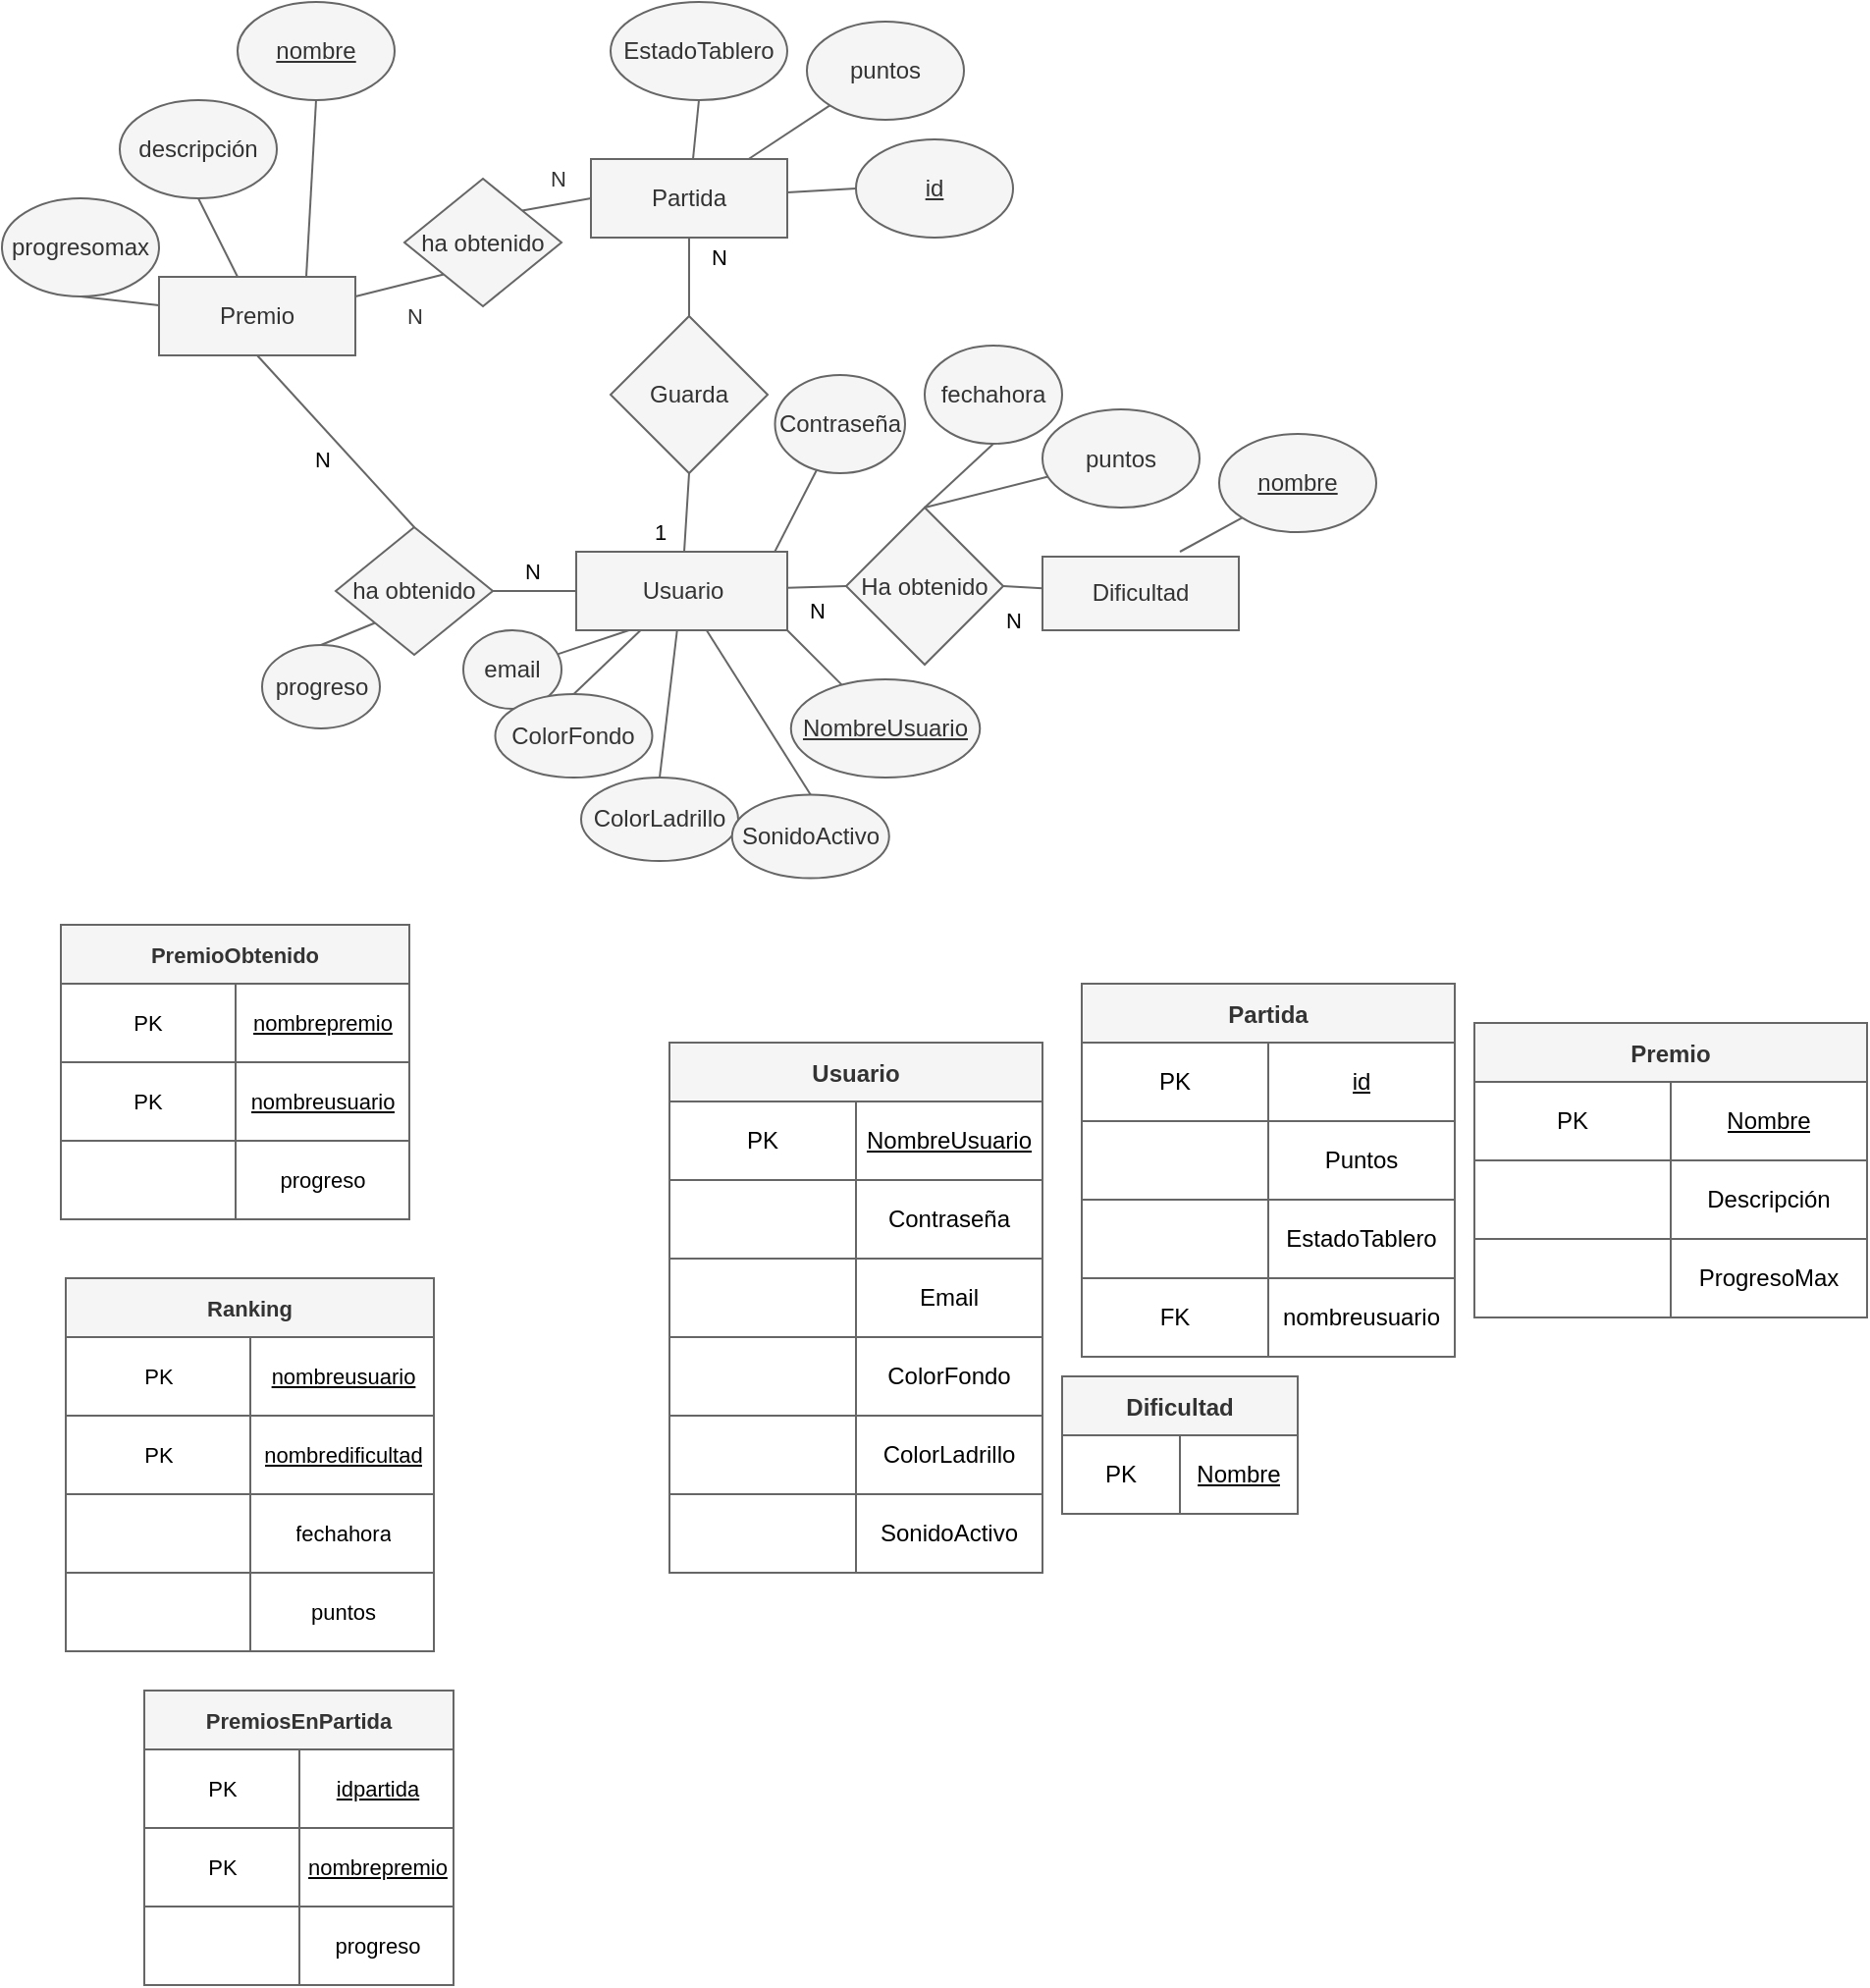 <mxfile>
    <diagram id="bFzp-eAQCTpGJ4jY2QD3" name="Page-1">
        <mxGraphModel dx="1294" dy="1924" grid="1" gridSize="10" guides="1" tooltips="1" connect="1" arrows="1" fold="1" page="1" pageScale="1" pageWidth="850" pageHeight="1100" background="#FFFFFF" math="0" shadow="0">
            <root>
                <mxCell id="0"/>
                <mxCell id="1" parent="0"/>
                <mxCell id="36" value="Premio" style="shape=table;startSize=30;container=1;collapsible=0;childLayout=tableLayout;fontStyle=1;align=center;pointerEvents=1;fontColor=#333333;strokeColor=#666666;fillColor=#f5f5f5;" parent="1" vertex="1">
                    <mxGeometry x="590" y="510" width="200" height="150" as="geometry"/>
                </mxCell>
                <mxCell id="62" style="shape=partialRectangle;html=1;whiteSpace=wrap;collapsible=0;dropTarget=0;pointerEvents=0;fillColor=none;top=0;left=0;bottom=0;right=0;points=[[0,0.5],[1,0.5]];portConstraint=eastwest;fontColor=#000000;strokeColor=#000000;" parent="36" vertex="1">
                    <mxGeometry y="30" width="200" height="40" as="geometry"/>
                </mxCell>
                <mxCell id="63" value="PK" style="shape=partialRectangle;html=1;whiteSpace=wrap;connectable=0;fillColor=none;top=0;left=0;bottom=0;right=0;overflow=hidden;pointerEvents=1;fontColor=#000000;strokeColor=#000000;" parent="62" vertex="1">
                    <mxGeometry width="100" height="40" as="geometry">
                        <mxRectangle width="100" height="40" as="alternateBounds"/>
                    </mxGeometry>
                </mxCell>
                <mxCell id="64" value="&lt;u&gt;Nombre&lt;/u&gt;" style="shape=partialRectangle;html=1;whiteSpace=wrap;connectable=0;fillColor=none;top=0;left=0;bottom=0;right=0;overflow=hidden;pointerEvents=1;fontColor=#000000;strokeColor=#000000;" parent="62" vertex="1">
                    <mxGeometry x="100" width="100" height="40" as="geometry">
                        <mxRectangle width="100" height="40" as="alternateBounds"/>
                    </mxGeometry>
                </mxCell>
                <mxCell id="37" value="" style="shape=partialRectangle;html=1;whiteSpace=wrap;collapsible=0;dropTarget=0;pointerEvents=0;fillColor=none;top=0;left=0;bottom=0;right=0;points=[[0,0.5],[1,0.5]];portConstraint=eastwest;fontColor=#000000;strokeColor=#000000;" parent="36" vertex="1">
                    <mxGeometry y="70" width="200" height="40" as="geometry"/>
                </mxCell>
                <mxCell id="38" value="" style="shape=partialRectangle;html=1;whiteSpace=wrap;connectable=0;fillColor=none;top=0;left=0;bottom=0;right=0;overflow=hidden;pointerEvents=1;fontColor=#000000;strokeColor=#000000;" parent="37" vertex="1">
                    <mxGeometry width="100" height="40" as="geometry">
                        <mxRectangle width="100" height="40" as="alternateBounds"/>
                    </mxGeometry>
                </mxCell>
                <mxCell id="39" value="Descripción" style="shape=partialRectangle;html=1;whiteSpace=wrap;connectable=0;fillColor=none;top=0;left=0;bottom=0;right=0;overflow=hidden;pointerEvents=1;fontColor=#000000;strokeColor=#000000;" parent="37" vertex="1">
                    <mxGeometry x="100" width="100" height="40" as="geometry">
                        <mxRectangle width="100" height="40" as="alternateBounds"/>
                    </mxGeometry>
                </mxCell>
                <mxCell id="41" value="" style="shape=partialRectangle;html=1;whiteSpace=wrap;collapsible=0;dropTarget=0;pointerEvents=0;fillColor=none;top=0;left=0;bottom=0;right=0;points=[[0,0.5],[1,0.5]];portConstraint=eastwest;fontColor=#000000;strokeColor=#000000;" parent="36" vertex="1">
                    <mxGeometry y="110" width="200" height="40" as="geometry"/>
                </mxCell>
                <mxCell id="42" value="" style="shape=partialRectangle;html=1;whiteSpace=wrap;connectable=0;fillColor=none;top=0;left=0;bottom=0;right=0;overflow=hidden;pointerEvents=1;fontColor=#000000;strokeColor=#000000;" parent="41" vertex="1">
                    <mxGeometry width="100" height="40" as="geometry">
                        <mxRectangle width="100" height="40" as="alternateBounds"/>
                    </mxGeometry>
                </mxCell>
                <mxCell id="43" value="ProgresoMax" style="shape=partialRectangle;html=1;whiteSpace=wrap;connectable=0;fillColor=none;top=0;left=0;bottom=0;right=0;overflow=hidden;pointerEvents=1;fontColor=#000000;strokeColor=#000000;" parent="41" vertex="1">
                    <mxGeometry x="100" width="100" height="40" as="geometry">
                        <mxRectangle width="100" height="40" as="alternateBounds"/>
                    </mxGeometry>
                </mxCell>
                <mxCell id="49" value="Dificultad" style="shape=table;startSize=30;container=1;collapsible=0;childLayout=tableLayout;fontStyle=1;align=center;pointerEvents=1;fontColor=#333333;strokeColor=#666666;fillColor=#f5f5f5;" parent="1" vertex="1">
                    <mxGeometry x="380" y="690" width="120" height="70" as="geometry"/>
                </mxCell>
                <mxCell id="50" value="" style="shape=partialRectangle;html=1;whiteSpace=wrap;collapsible=0;dropTarget=0;pointerEvents=0;fillColor=none;top=0;left=0;bottom=0;right=0;points=[[0,0.5],[1,0.5]];portConstraint=eastwest;fontColor=#000000;strokeColor=#000000;" parent="49" vertex="1">
                    <mxGeometry y="30" width="120" height="40" as="geometry"/>
                </mxCell>
                <mxCell id="51" value="PK" style="shape=partialRectangle;html=1;whiteSpace=wrap;connectable=0;fillColor=none;top=0;left=0;bottom=0;right=0;overflow=hidden;pointerEvents=1;fontColor=#000000;strokeColor=#000000;" parent="50" vertex="1">
                    <mxGeometry width="60" height="40" as="geometry">
                        <mxRectangle width="60" height="40" as="alternateBounds"/>
                    </mxGeometry>
                </mxCell>
                <mxCell id="52" value="&lt;u&gt;Nombre&lt;/u&gt;" style="shape=partialRectangle;html=1;whiteSpace=wrap;connectable=0;fillColor=none;top=0;left=0;bottom=0;right=0;overflow=hidden;pointerEvents=1;fontColor=#000000;strokeColor=#000000;" parent="50" vertex="1">
                    <mxGeometry x="60" width="60" height="40" as="geometry">
                        <mxRectangle width="60" height="40" as="alternateBounds"/>
                    </mxGeometry>
                </mxCell>
                <mxCell id="65" value="Partida" style="shape=table;startSize=30;container=1;collapsible=0;childLayout=tableLayout;fontStyle=1;align=center;pointerEvents=1;fontColor=#333333;strokeColor=#666666;fillColor=#f5f5f5;" parent="1" vertex="1">
                    <mxGeometry x="390" y="490" width="190" height="190" as="geometry"/>
                </mxCell>
                <mxCell id="66" value="" style="shape=partialRectangle;html=1;whiteSpace=wrap;collapsible=0;dropTarget=0;pointerEvents=0;fillColor=none;top=0;left=0;bottom=0;right=0;points=[[0,0.5],[1,0.5]];portConstraint=eastwest;fontColor=#000000;strokeColor=#000000;" parent="65" vertex="1">
                    <mxGeometry y="30" width="190" height="40" as="geometry"/>
                </mxCell>
                <mxCell id="67" value="PK" style="shape=partialRectangle;html=1;whiteSpace=wrap;connectable=0;fillColor=none;top=0;left=0;bottom=0;right=0;overflow=hidden;pointerEvents=1;fontColor=#000000;strokeColor=#000000;" parent="66" vertex="1">
                    <mxGeometry width="95" height="40" as="geometry">
                        <mxRectangle width="95" height="40" as="alternateBounds"/>
                    </mxGeometry>
                </mxCell>
                <mxCell id="68" value="&lt;u&gt;id&lt;/u&gt;" style="shape=partialRectangle;html=1;whiteSpace=wrap;connectable=0;fillColor=none;top=0;left=0;bottom=0;right=0;overflow=hidden;pointerEvents=1;fontColor=#000000;strokeColor=#000000;" parent="66" vertex="1">
                    <mxGeometry x="95" width="95" height="40" as="geometry">
                        <mxRectangle width="95" height="40" as="alternateBounds"/>
                    </mxGeometry>
                </mxCell>
                <mxCell id="70" value="" style="shape=partialRectangle;html=1;whiteSpace=wrap;collapsible=0;dropTarget=0;pointerEvents=0;fillColor=none;top=0;left=0;bottom=0;right=0;points=[[0,0.5],[1,0.5]];portConstraint=eastwest;fontColor=#000000;strokeColor=#000000;" parent="65" vertex="1">
                    <mxGeometry y="70" width="190" height="40" as="geometry"/>
                </mxCell>
                <mxCell id="71" value="" style="shape=partialRectangle;html=1;whiteSpace=wrap;connectable=0;fillColor=none;top=0;left=0;bottom=0;right=0;overflow=hidden;pointerEvents=1;fontColor=#000000;strokeColor=#000000;" parent="70" vertex="1">
                    <mxGeometry width="95" height="40" as="geometry">
                        <mxRectangle width="95" height="40" as="alternateBounds"/>
                    </mxGeometry>
                </mxCell>
                <mxCell id="72" value="Puntos" style="shape=partialRectangle;html=1;whiteSpace=wrap;connectable=0;fillColor=none;top=0;left=0;bottom=0;right=0;overflow=hidden;pointerEvents=1;fontColor=#000000;strokeColor=#000000;" parent="70" vertex="1">
                    <mxGeometry x="95" width="95" height="40" as="geometry">
                        <mxRectangle width="95" height="40" as="alternateBounds"/>
                    </mxGeometry>
                </mxCell>
                <mxCell id="74" value="" style="shape=partialRectangle;html=1;whiteSpace=wrap;collapsible=0;dropTarget=0;pointerEvents=0;fillColor=none;top=0;left=0;bottom=0;right=0;points=[[0,0.5],[1,0.5]];portConstraint=eastwest;fontColor=#000000;strokeColor=#000000;" parent="65" vertex="1">
                    <mxGeometry y="110" width="190" height="40" as="geometry"/>
                </mxCell>
                <mxCell id="75" value="" style="shape=partialRectangle;html=1;whiteSpace=wrap;connectable=0;fillColor=none;top=0;left=0;bottom=0;right=0;overflow=hidden;pointerEvents=1;fontColor=#000000;strokeColor=#000000;" parent="74" vertex="1">
                    <mxGeometry width="95" height="40" as="geometry">
                        <mxRectangle width="95" height="40" as="alternateBounds"/>
                    </mxGeometry>
                </mxCell>
                <mxCell id="76" value="EstadoTablero" style="shape=partialRectangle;html=1;whiteSpace=wrap;connectable=0;fillColor=none;top=0;left=0;bottom=0;right=0;overflow=hidden;pointerEvents=1;fontColor=#000000;strokeColor=#000000;" parent="74" vertex="1">
                    <mxGeometry x="95" width="95" height="40" as="geometry">
                        <mxRectangle width="95" height="40" as="alternateBounds"/>
                    </mxGeometry>
                </mxCell>
                <mxCell id="231" style="shape=partialRectangle;html=1;whiteSpace=wrap;collapsible=0;dropTarget=0;pointerEvents=0;fillColor=none;top=0;left=0;bottom=0;right=0;points=[[0,0.5],[1,0.5]];portConstraint=eastwest;fontColor=#000000;strokeColor=#000000;" vertex="1" parent="65">
                    <mxGeometry y="150" width="190" height="40" as="geometry"/>
                </mxCell>
                <mxCell id="232" value="FK" style="shape=partialRectangle;html=1;whiteSpace=wrap;connectable=0;fillColor=none;top=0;left=0;bottom=0;right=0;overflow=hidden;pointerEvents=1;fontColor=#000000;strokeColor=#000000;" vertex="1" parent="231">
                    <mxGeometry width="95" height="40" as="geometry">
                        <mxRectangle width="95" height="40" as="alternateBounds"/>
                    </mxGeometry>
                </mxCell>
                <mxCell id="233" value="nombreusuario" style="shape=partialRectangle;html=1;whiteSpace=wrap;connectable=0;fillColor=none;top=0;left=0;bottom=0;right=0;overflow=hidden;pointerEvents=1;fontColor=#000000;strokeColor=#000000;" vertex="1" parent="231">
                    <mxGeometry x="95" width="95" height="40" as="geometry">
                        <mxRectangle width="95" height="40" as="alternateBounds"/>
                    </mxGeometry>
                </mxCell>
                <mxCell id="77" value="Partida" style="rounded=0;whiteSpace=wrap;html=1;fillColor=#f5f5f5;fontColor=#333333;strokeColor=#666666;" parent="1" vertex="1">
                    <mxGeometry x="140" y="70" width="100" height="40" as="geometry"/>
                </mxCell>
                <mxCell id="110" style="edgeStyle=none;shape=connector;rounded=1;html=1;exitX=1;exitY=1;exitDx=0;exitDy=0;labelBackgroundColor=default;fontFamily=Helvetica;fontSize=12;fontColor=#333333;endArrow=none;endFill=0;strokeColor=#666666;fillColor=#f5f5f5;" parent="1" source="80" target="107" edge="1">
                    <mxGeometry relative="1" as="geometry"/>
                </mxCell>
                <mxCell id="111" style="edgeStyle=none;shape=connector;rounded=1;html=1;exitX=0.75;exitY=1;exitDx=0;exitDy=0;labelBackgroundColor=default;fontFamily=Helvetica;fontSize=12;fontColor=#333333;endArrow=none;endFill=0;strokeColor=#666666;fillColor=#f5f5f5;" parent="1" source="80" target="108" edge="1">
                    <mxGeometry relative="1" as="geometry"/>
                </mxCell>
                <mxCell id="112" style="edgeStyle=none;shape=connector;rounded=1;html=1;exitX=0.25;exitY=1;exitDx=0;exitDy=0;labelBackgroundColor=default;fontFamily=Helvetica;fontSize=12;fontColor=#333333;endArrow=none;endFill=0;strokeColor=#666666;fillColor=#f5f5f5;" parent="1" source="80" target="109" edge="1">
                    <mxGeometry relative="1" as="geometry"/>
                </mxCell>
                <mxCell id="80" value="Usuario" style="rounded=0;whiteSpace=wrap;html=1;fillColor=#f5f5f5;fontColor=#333333;strokeColor=#666666;" parent="1" vertex="1">
                    <mxGeometry x="132.5" y="270" width="107.5" height="40" as="geometry"/>
                </mxCell>
                <mxCell id="86" style="edgeStyle=none;shape=connector;rounded=1;html=1;exitX=0.5;exitY=1;exitDx=0;exitDy=0;labelBackgroundColor=default;fontFamily=Helvetica;fontSize=12;fontColor=#333333;endArrow=none;strokeColor=#666666;fillColor=#f5f5f5;endFill=0;" parent="1" source="81" target="80" edge="1">
                    <mxGeometry relative="1" as="geometry"/>
                </mxCell>
                <mxCell id="87" style="edgeStyle=none;shape=connector;rounded=1;html=1;exitX=0.5;exitY=0;exitDx=0;exitDy=0;labelBackgroundColor=default;fontFamily=Helvetica;fontSize=12;fontColor=#333333;endArrow=none;endFill=0;strokeColor=#666666;fillColor=#f5f5f5;" parent="1" source="81" target="77" edge="1">
                    <mxGeometry relative="1" as="geometry"/>
                </mxCell>
                <mxCell id="81" value="Guarda" style="rhombus;whiteSpace=wrap;html=1;rounded=0;fontFamily=Helvetica;fontSize=12;fontColor=#333333;strokeColor=#666666;fillColor=#f5f5f5;" parent="1" vertex="1">
                    <mxGeometry x="150" y="150" width="80" height="80" as="geometry"/>
                </mxCell>
                <mxCell id="84" value="Premio" style="rounded=0;whiteSpace=wrap;html=1;fontFamily=Helvetica;fontSize=12;fontColor=#333333;strokeColor=#666666;fillColor=#f5f5f5;" parent="1" vertex="1">
                    <mxGeometry x="-80" y="130" width="100" height="40" as="geometry"/>
                </mxCell>
                <mxCell id="92" style="edgeStyle=none;shape=connector;rounded=1;html=1;exitX=1;exitY=0.5;exitDx=0;exitDy=0;labelBackgroundColor=default;fontFamily=Helvetica;fontSize=12;fontColor=#333333;endArrow=none;endFill=0;strokeColor=#666666;fillColor=#f5f5f5;" parent="1" source="91" target="80" edge="1">
                    <mxGeometry relative="1" as="geometry"/>
                </mxCell>
                <mxCell id="93" style="edgeStyle=none;shape=connector;rounded=1;html=1;exitX=0.5;exitY=0;exitDx=0;exitDy=0;entryX=0.5;entryY=1;entryDx=0;entryDy=0;labelBackgroundColor=default;fontFamily=Helvetica;fontSize=12;fontColor=#333333;endArrow=none;endFill=0;strokeColor=#666666;fillColor=#f5f5f5;" parent="1" source="91" target="84" edge="1">
                    <mxGeometry relative="1" as="geometry"/>
                </mxCell>
                <mxCell id="118" style="edgeStyle=none;html=1;exitX=0;exitY=1;exitDx=0;exitDy=0;entryX=0.5;entryY=0;entryDx=0;entryDy=0;fillColor=#f5f5f5;strokeColor=#666666;endArrow=none;endFill=0;" edge="1" parent="1" source="91" target="117">
                    <mxGeometry relative="1" as="geometry"/>
                </mxCell>
                <mxCell id="91" value="ha obtenido" style="rhombus;whiteSpace=wrap;html=1;rounded=0;fontFamily=Helvetica;fontSize=12;fontColor=#333333;strokeColor=#666666;fillColor=#f5f5f5;" parent="1" vertex="1">
                    <mxGeometry x="10" y="257.5" width="80" height="65" as="geometry"/>
                </mxCell>
                <mxCell id="103" value="Dificultad" style="rounded=0;whiteSpace=wrap;html=1;fontFamily=Helvetica;fontSize=12;fontColor=#333333;strokeColor=#666666;fillColor=#f5f5f5;" parent="1" vertex="1">
                    <mxGeometry x="370" y="272.5" width="100" height="37.5" as="geometry"/>
                </mxCell>
                <mxCell id="105" style="edgeStyle=none;shape=connector;rounded=1;html=1;exitX=1;exitY=0.5;exitDx=0;exitDy=0;labelBackgroundColor=default;fontFamily=Helvetica;fontSize=12;fontColor=#333333;endArrow=none;endFill=0;strokeColor=#666666;fillColor=#f5f5f5;" parent="1" source="104" target="103" edge="1">
                    <mxGeometry relative="1" as="geometry"/>
                </mxCell>
                <mxCell id="106" style="edgeStyle=none;shape=connector;rounded=1;html=1;exitX=0;exitY=0.5;exitDx=0;exitDy=0;labelBackgroundColor=default;fontFamily=Helvetica;fontSize=12;fontColor=#333333;endArrow=none;endFill=0;strokeColor=#666666;fillColor=#f5f5f5;" parent="1" source="104" target="80" edge="1">
                    <mxGeometry relative="1" as="geometry"/>
                </mxCell>
                <mxCell id="104" value="Ha obtenido" style="rhombus;whiteSpace=wrap;html=1;rounded=0;fontFamily=Helvetica;fontSize=12;fontColor=#333333;strokeColor=#666666;fillColor=#f5f5f5;" parent="1" vertex="1">
                    <mxGeometry x="270" y="247.5" width="80" height="80" as="geometry"/>
                </mxCell>
                <mxCell id="107" value="&lt;u&gt;NombreUsuario&lt;/u&gt;" style="ellipse;whiteSpace=wrap;html=1;rounded=0;fontFamily=Helvetica;fontSize=12;fontColor=#333333;strokeColor=#666666;fillColor=#f5f5f5;" parent="1" vertex="1">
                    <mxGeometry x="241.88" y="335" width="96.25" height="50" as="geometry"/>
                </mxCell>
                <mxCell id="108" value="Contraseña" style="ellipse;whiteSpace=wrap;html=1;rounded=0;fontFamily=Helvetica;fontSize=12;fontColor=#333333;strokeColor=#666666;fillColor=#f5f5f5;" parent="1" vertex="1">
                    <mxGeometry x="233.75" y="180" width="66.25" height="50" as="geometry"/>
                </mxCell>
                <mxCell id="109" value="email" style="ellipse;whiteSpace=wrap;html=1;rounded=0;fontFamily=Helvetica;fontSize=12;fontColor=#333333;strokeColor=#666666;fillColor=#f5f5f5;" parent="1" vertex="1">
                    <mxGeometry x="75" y="310" width="50" height="40" as="geometry"/>
                </mxCell>
                <mxCell id="114" style="edgeStyle=none;shape=connector;rounded=1;html=1;labelBackgroundColor=default;fontFamily=Helvetica;fontSize=12;fontColor=#333333;endArrow=none;endFill=0;strokeColor=#666666;fillColor=#f5f5f5;entryX=0.5;entryY=0;entryDx=0;entryDy=0;" parent="1" source="113" target="104" edge="1">
                    <mxGeometry relative="1" as="geometry"/>
                </mxCell>
                <mxCell id="113" value="puntos" style="ellipse;whiteSpace=wrap;html=1;rounded=0;fontFamily=Helvetica;fontSize=12;fontColor=#333333;strokeColor=#666666;fillColor=#f5f5f5;" parent="1" vertex="1">
                    <mxGeometry x="370" y="197.5" width="80" height="50" as="geometry"/>
                </mxCell>
                <mxCell id="116" style="edgeStyle=none;shape=connector;rounded=1;html=1;exitX=0.5;exitY=1;exitDx=0;exitDy=0;labelBackgroundColor=default;fontFamily=Helvetica;fontSize=12;fontColor=#333333;endArrow=none;endFill=0;strokeColor=#666666;fillColor=#f5f5f5;entryX=0.5;entryY=0;entryDx=0;entryDy=0;" parent="1" source="115" target="104" edge="1">
                    <mxGeometry relative="1" as="geometry"/>
                </mxCell>
                <mxCell id="115" value="fechahora" style="ellipse;whiteSpace=wrap;html=1;rounded=0;fontFamily=Helvetica;fontSize=12;fontColor=#333333;strokeColor=#666666;fillColor=#f5f5f5;" parent="1" vertex="1">
                    <mxGeometry x="310" y="165" width="70" height="50" as="geometry"/>
                </mxCell>
                <mxCell id="117" value="progreso" style="ellipse;whiteSpace=wrap;html=1;rounded=0;fontFamily=Helvetica;fontSize=12;fontColor=#333333;strokeColor=#666666;fillColor=#f5f5f5;" vertex="1" parent="1">
                    <mxGeometry x="-27.5" y="317.5" width="60" height="42.5" as="geometry"/>
                </mxCell>
                <mxCell id="119" value="N" style="text;html=1;align=center;verticalAlign=middle;resizable=0;points=[];autosize=1;strokeColor=none;fillColor=none;fontSize=11;fontFamily=Helvetica;fontColor=#000000;" vertex="1" parent="1">
                    <mxGeometry x="100" y="270" width="20" height="20" as="geometry"/>
                </mxCell>
                <mxCell id="120" value="N" style="text;html=1;align=center;verticalAlign=middle;resizable=0;points=[];autosize=1;strokeColor=none;fillColor=none;fontSize=11;fontFamily=Helvetica;fontColor=#000000;" vertex="1" parent="1">
                    <mxGeometry x="-7.5" y="212.5" width="20" height="20" as="geometry"/>
                </mxCell>
                <mxCell id="121" value="1" style="text;html=1;align=center;verticalAlign=middle;resizable=0;points=[];autosize=1;strokeColor=none;fillColor=none;fontSize=11;fontFamily=Helvetica;fontColor=#000000;" vertex="1" parent="1">
                    <mxGeometry x="165" y="250" width="20" height="20" as="geometry"/>
                </mxCell>
                <mxCell id="123" value="N" style="text;html=1;align=center;verticalAlign=middle;resizable=0;points=[];autosize=1;strokeColor=none;fillColor=none;fontSize=11;fontFamily=Helvetica;fontColor=#000000;" vertex="1" parent="1">
                    <mxGeometry x="195" y="110" width="20" height="20" as="geometry"/>
                </mxCell>
                <mxCell id="124" value="N" style="text;html=1;align=center;verticalAlign=middle;resizable=0;points=[];autosize=1;strokeColor=none;fillColor=none;fontSize=11;fontFamily=Helvetica;fontColor=#000000;" vertex="1" parent="1">
                    <mxGeometry x="245" y="290" width="20" height="20" as="geometry"/>
                </mxCell>
                <mxCell id="125" value="N" style="text;html=1;align=center;verticalAlign=middle;resizable=0;points=[];autosize=1;strokeColor=none;fillColor=none;fontSize=11;fontFamily=Helvetica;fontColor=#000000;" vertex="1" parent="1">
                    <mxGeometry x="345" y="295" width="20" height="20" as="geometry"/>
                </mxCell>
                <mxCell id="131" style="edgeStyle=none;shape=connector;rounded=1;html=1;exitX=0;exitY=1;exitDx=0;exitDy=0;labelBackgroundColor=default;fontFamily=Helvetica;fontSize=11;fontColor=#000000;endArrow=none;endFill=0;strokeColor=#666666;fillColor=#f5f5f5;" edge="1" parent="1" source="130">
                    <mxGeometry relative="1" as="geometry">
                        <mxPoint x="440" y="270" as="targetPoint"/>
                    </mxGeometry>
                </mxCell>
                <mxCell id="130" value="&lt;u&gt;nombre&lt;/u&gt;" style="ellipse;whiteSpace=wrap;html=1;rounded=0;fontFamily=Helvetica;fontSize=12;fontColor=#333333;strokeColor=#666666;fillColor=#f5f5f5;" vertex="1" parent="1">
                    <mxGeometry x="460" y="210" width="80" height="50" as="geometry"/>
                </mxCell>
                <mxCell id="133" style="edgeStyle=none;shape=connector;rounded=1;html=1;exitX=0;exitY=0.5;exitDx=0;exitDy=0;labelBackgroundColor=default;fontFamily=Helvetica;fontSize=11;fontColor=#000000;endArrow=none;endFill=0;strokeColor=#666666;fillColor=#f5f5f5;" edge="1" parent="1" source="132" target="77">
                    <mxGeometry relative="1" as="geometry"/>
                </mxCell>
                <mxCell id="132" value="&lt;u&gt;id&lt;/u&gt;" style="ellipse;whiteSpace=wrap;html=1;rounded=0;fontFamily=Helvetica;fontSize=12;fontColor=#333333;strokeColor=#666666;fillColor=#f5f5f5;" vertex="1" parent="1">
                    <mxGeometry x="275" y="60" width="80" height="50" as="geometry"/>
                </mxCell>
                <mxCell id="135" style="edgeStyle=none;shape=connector;rounded=1;html=1;exitX=0.5;exitY=1;exitDx=0;exitDy=0;entryX=0.75;entryY=0;entryDx=0;entryDy=0;labelBackgroundColor=default;fontFamily=Helvetica;fontSize=11;fontColor=#000000;endArrow=none;endFill=0;strokeColor=#666666;fillColor=#f5f5f5;" edge="1" parent="1" source="134" target="84">
                    <mxGeometry relative="1" as="geometry"/>
                </mxCell>
                <mxCell id="134" value="&lt;u&gt;nombre&lt;/u&gt;" style="ellipse;whiteSpace=wrap;html=1;rounded=0;fontFamily=Helvetica;fontSize=12;fontColor=#333333;strokeColor=#666666;fillColor=#f5f5f5;" vertex="1" parent="1">
                    <mxGeometry x="-40" y="-10" width="80" height="50" as="geometry"/>
                </mxCell>
                <mxCell id="139" style="edgeStyle=none;shape=connector;rounded=1;html=1;exitX=0.5;exitY=1;exitDx=0;exitDy=0;labelBackgroundColor=default;fontFamily=Helvetica;fontSize=11;fontColor=#000000;endArrow=none;endFill=0;strokeColor=#666666;fillColor=#f5f5f5;" edge="1" parent="1" source="136" target="84">
                    <mxGeometry relative="1" as="geometry"/>
                </mxCell>
                <mxCell id="136" value="descripción" style="ellipse;whiteSpace=wrap;html=1;rounded=0;fontFamily=Helvetica;fontSize=12;fontColor=#333333;strokeColor=#666666;fillColor=#f5f5f5;" vertex="1" parent="1">
                    <mxGeometry x="-100" y="40" width="80" height="50" as="geometry"/>
                </mxCell>
                <mxCell id="138" style="edgeStyle=none;shape=connector;rounded=1;html=1;exitX=0.5;exitY=1;exitDx=0;exitDy=0;labelBackgroundColor=default;fontFamily=Helvetica;fontSize=11;fontColor=#000000;endArrow=none;endFill=0;strokeColor=#666666;fillColor=#f5f5f5;" edge="1" parent="1" source="137" target="84">
                    <mxGeometry relative="1" as="geometry"/>
                </mxCell>
                <mxCell id="137" value="progresomax" style="ellipse;whiteSpace=wrap;html=1;rounded=0;fontFamily=Helvetica;fontSize=12;fontColor=#333333;strokeColor=#666666;fillColor=#f5f5f5;" vertex="1" parent="1">
                    <mxGeometry x="-160" y="90" width="80" height="50" as="geometry"/>
                </mxCell>
                <mxCell id="141" style="edgeStyle=none;shape=connector;rounded=1;html=1;exitX=0;exitY=1;exitDx=0;exitDy=0;labelBackgroundColor=default;fontFamily=Helvetica;fontSize=11;fontColor=#000000;endArrow=none;endFill=0;strokeColor=#666666;fillColor=#f5f5f5;" edge="1" parent="1" source="140" target="77">
                    <mxGeometry relative="1" as="geometry"/>
                </mxCell>
                <mxCell id="140" value="puntos" style="ellipse;whiteSpace=wrap;html=1;rounded=0;fontFamily=Helvetica;fontSize=12;fontColor=#333333;strokeColor=#666666;fillColor=#f5f5f5;" vertex="1" parent="1">
                    <mxGeometry x="250" width="80" height="50" as="geometry"/>
                </mxCell>
                <mxCell id="143" style="edgeStyle=none;shape=connector;rounded=1;html=1;exitX=0.5;exitY=1;exitDx=0;exitDy=0;labelBackgroundColor=default;fontFamily=Helvetica;fontSize=11;fontColor=#000000;endArrow=none;endFill=0;strokeColor=#666666;fillColor=#f5f5f5;" edge="1" parent="1" source="142" target="77">
                    <mxGeometry relative="1" as="geometry"/>
                </mxCell>
                <mxCell id="142" value="EstadoTablero" style="ellipse;whiteSpace=wrap;html=1;rounded=0;fontFamily=Helvetica;fontSize=12;fontColor=#333333;strokeColor=#666666;fillColor=#f5f5f5;" vertex="1" parent="1">
                    <mxGeometry x="150" y="-10" width="90" height="50" as="geometry"/>
                </mxCell>
                <mxCell id="150" style="edgeStyle=none;shape=connector;rounded=1;html=1;exitX=0.5;exitY=0;exitDx=0;exitDy=0;labelBackgroundColor=default;fontFamily=Helvetica;fontSize=11;fontColor=#000000;endArrow=none;endFill=0;strokeColor=#666666;fillColor=#f5f5f5;" edge="1" parent="1" source="144" target="80">
                    <mxGeometry relative="1" as="geometry">
                        <mxPoint x="71.25" y="510" as="targetPoint"/>
                    </mxGeometry>
                </mxCell>
                <mxCell id="144" value="ColorFondo" style="ellipse;whiteSpace=wrap;html=1;rounded=0;fontFamily=Helvetica;fontSize=12;fontColor=#333333;strokeColor=#666666;fillColor=#f5f5f5;" vertex="1" parent="1">
                    <mxGeometry x="91.25" y="342.5" width="80" height="42.5" as="geometry"/>
                </mxCell>
                <mxCell id="149" style="edgeStyle=none;shape=connector;rounded=1;html=1;exitX=0.5;exitY=0;exitDx=0;exitDy=0;labelBackgroundColor=default;fontFamily=Helvetica;fontSize=11;fontColor=#000000;endArrow=none;endFill=0;strokeColor=#666666;fillColor=#f5f5f5;" edge="1" parent="1" source="146" target="80">
                    <mxGeometry relative="1" as="geometry">
                        <mxPoint x="185.625" y="530" as="targetPoint"/>
                    </mxGeometry>
                </mxCell>
                <mxCell id="146" value="ColorLadrillo" style="ellipse;whiteSpace=wrap;html=1;rounded=0;fontFamily=Helvetica;fontSize=12;fontColor=#333333;strokeColor=#666666;fillColor=#f5f5f5;" vertex="1" parent="1">
                    <mxGeometry x="135" y="385" width="80" height="42.5" as="geometry"/>
                </mxCell>
                <mxCell id="148" style="edgeStyle=none;shape=connector;rounded=1;html=1;exitX=0.5;exitY=0;exitDx=0;exitDy=0;labelBackgroundColor=default;fontFamily=Helvetica;fontSize=11;fontColor=#000000;endArrow=none;endFill=0;strokeColor=#666666;fillColor=#f5f5f5;" edge="1" parent="1" source="147" target="80">
                    <mxGeometry relative="1" as="geometry">
                        <mxPoint x="305.128" y="510" as="targetPoint"/>
                    </mxGeometry>
                </mxCell>
                <mxCell id="147" value="SonidoActivo" style="ellipse;whiteSpace=wrap;html=1;rounded=0;fontFamily=Helvetica;fontSize=12;fontColor=#333333;strokeColor=#666666;fillColor=#f5f5f5;" vertex="1" parent="1">
                    <mxGeometry x="211.88" y="393.75" width="80" height="42.5" as="geometry"/>
                </mxCell>
                <mxCell id="157" value="Usuario" style="shape=table;startSize=30;container=1;collapsible=0;childLayout=tableLayout;fontStyle=1;align=center;pointerEvents=1;fontColor=#333333;strokeColor=#666666;fillColor=#f5f5f5;" vertex="1" parent="1">
                    <mxGeometry x="180" y="520" width="190" height="270" as="geometry"/>
                </mxCell>
                <mxCell id="158" value="" style="shape=partialRectangle;html=1;whiteSpace=wrap;collapsible=0;dropTarget=0;pointerEvents=0;fillColor=none;top=0;left=0;bottom=0;right=0;points=[[0,0.5],[1,0.5]];portConstraint=eastwest;fontColor=#000000;strokeColor=#000000;" vertex="1" parent="157">
                    <mxGeometry y="30" width="190" height="40" as="geometry"/>
                </mxCell>
                <mxCell id="159" value="PK" style="shape=partialRectangle;html=1;whiteSpace=wrap;connectable=0;fillColor=none;top=0;left=0;bottom=0;right=0;overflow=hidden;pointerEvents=1;fontColor=#000000;strokeColor=#000000;" vertex="1" parent="158">
                    <mxGeometry width="95" height="40" as="geometry">
                        <mxRectangle width="95" height="40" as="alternateBounds"/>
                    </mxGeometry>
                </mxCell>
                <mxCell id="160" value="&lt;u&gt;NombreUsuario&lt;/u&gt;" style="shape=partialRectangle;html=1;whiteSpace=wrap;connectable=0;fillColor=none;top=0;left=0;bottom=0;right=0;overflow=hidden;pointerEvents=1;fontColor=#000000;strokeColor=#000000;" vertex="1" parent="158">
                    <mxGeometry x="95" width="95" height="40" as="geometry">
                        <mxRectangle width="95" height="40" as="alternateBounds"/>
                    </mxGeometry>
                </mxCell>
                <mxCell id="161" value="" style="shape=partialRectangle;html=1;whiteSpace=wrap;collapsible=0;dropTarget=0;pointerEvents=0;fillColor=none;top=0;left=0;bottom=0;right=0;points=[[0,0.5],[1,0.5]];portConstraint=eastwest;fontColor=#000000;strokeColor=#000000;" vertex="1" parent="157">
                    <mxGeometry y="70" width="190" height="40" as="geometry"/>
                </mxCell>
                <mxCell id="162" value="" style="shape=partialRectangle;html=1;whiteSpace=wrap;connectable=0;fillColor=none;top=0;left=0;bottom=0;right=0;overflow=hidden;pointerEvents=1;fontColor=#000000;strokeColor=#000000;" vertex="1" parent="161">
                    <mxGeometry width="95" height="40" as="geometry">
                        <mxRectangle width="95" height="40" as="alternateBounds"/>
                    </mxGeometry>
                </mxCell>
                <mxCell id="163" value="Contraseña" style="shape=partialRectangle;html=1;whiteSpace=wrap;connectable=0;fillColor=none;top=0;left=0;bottom=0;right=0;overflow=hidden;pointerEvents=1;fontColor=#000000;strokeColor=#000000;" vertex="1" parent="161">
                    <mxGeometry x="95" width="95" height="40" as="geometry">
                        <mxRectangle width="95" height="40" as="alternateBounds"/>
                    </mxGeometry>
                </mxCell>
                <mxCell id="164" value="" style="shape=partialRectangle;html=1;whiteSpace=wrap;collapsible=0;dropTarget=0;pointerEvents=0;fillColor=none;top=0;left=0;bottom=0;right=0;points=[[0,0.5],[1,0.5]];portConstraint=eastwest;fontColor=#000000;strokeColor=#000000;" vertex="1" parent="157">
                    <mxGeometry y="110" width="190" height="40" as="geometry"/>
                </mxCell>
                <mxCell id="165" value="" style="shape=partialRectangle;html=1;whiteSpace=wrap;connectable=0;fillColor=none;top=0;left=0;bottom=0;right=0;overflow=hidden;pointerEvents=1;fontColor=#000000;strokeColor=#000000;" vertex="1" parent="164">
                    <mxGeometry width="95" height="40" as="geometry">
                        <mxRectangle width="95" height="40" as="alternateBounds"/>
                    </mxGeometry>
                </mxCell>
                <mxCell id="166" value="Email" style="shape=partialRectangle;html=1;whiteSpace=wrap;connectable=0;fillColor=none;top=0;left=0;bottom=0;right=0;overflow=hidden;pointerEvents=1;fontColor=#000000;strokeColor=#000000;" vertex="1" parent="164">
                    <mxGeometry x="95" width="95" height="40" as="geometry">
                        <mxRectangle width="95" height="40" as="alternateBounds"/>
                    </mxGeometry>
                </mxCell>
                <mxCell id="167" style="shape=partialRectangle;html=1;whiteSpace=wrap;collapsible=0;dropTarget=0;pointerEvents=0;fillColor=none;top=0;left=0;bottom=0;right=0;points=[[0,0.5],[1,0.5]];portConstraint=eastwest;fontColor=#000000;strokeColor=#000000;" vertex="1" parent="157">
                    <mxGeometry y="150" width="190" height="40" as="geometry"/>
                </mxCell>
                <mxCell id="168" style="shape=partialRectangle;html=1;whiteSpace=wrap;connectable=0;fillColor=none;top=0;left=0;bottom=0;right=0;overflow=hidden;pointerEvents=1;fontColor=#000000;strokeColor=#000000;" vertex="1" parent="167">
                    <mxGeometry width="95" height="40" as="geometry">
                        <mxRectangle width="95" height="40" as="alternateBounds"/>
                    </mxGeometry>
                </mxCell>
                <mxCell id="169" value="ColorFondo" style="shape=partialRectangle;html=1;whiteSpace=wrap;connectable=0;fillColor=none;top=0;left=0;bottom=0;right=0;overflow=hidden;pointerEvents=1;fontColor=#000000;strokeColor=#000000;" vertex="1" parent="167">
                    <mxGeometry x="95" width="95" height="40" as="geometry">
                        <mxRectangle width="95" height="40" as="alternateBounds"/>
                    </mxGeometry>
                </mxCell>
                <mxCell id="170" style="shape=partialRectangle;html=1;whiteSpace=wrap;collapsible=0;dropTarget=0;pointerEvents=0;fillColor=none;top=0;left=0;bottom=0;right=0;points=[[0,0.5],[1,0.5]];portConstraint=eastwest;fontColor=#000000;strokeColor=#000000;" vertex="1" parent="157">
                    <mxGeometry y="190" width="190" height="40" as="geometry"/>
                </mxCell>
                <mxCell id="171" style="shape=partialRectangle;html=1;whiteSpace=wrap;connectable=0;fillColor=none;top=0;left=0;bottom=0;right=0;overflow=hidden;pointerEvents=1;fontColor=#000000;strokeColor=#000000;" vertex="1" parent="170">
                    <mxGeometry width="95" height="40" as="geometry">
                        <mxRectangle width="95" height="40" as="alternateBounds"/>
                    </mxGeometry>
                </mxCell>
                <mxCell id="172" value="ColorLadrillo" style="shape=partialRectangle;html=1;whiteSpace=wrap;connectable=0;fillColor=none;top=0;left=0;bottom=0;right=0;overflow=hidden;pointerEvents=1;fontColor=#000000;strokeColor=#000000;" vertex="1" parent="170">
                    <mxGeometry x="95" width="95" height="40" as="geometry">
                        <mxRectangle width="95" height="40" as="alternateBounds"/>
                    </mxGeometry>
                </mxCell>
                <mxCell id="173" style="shape=partialRectangle;html=1;whiteSpace=wrap;collapsible=0;dropTarget=0;pointerEvents=0;fillColor=none;top=0;left=0;bottom=0;right=0;points=[[0,0.5],[1,0.5]];portConstraint=eastwest;fontColor=#000000;strokeColor=#000000;" vertex="1" parent="157">
                    <mxGeometry y="230" width="190" height="40" as="geometry"/>
                </mxCell>
                <mxCell id="174" style="shape=partialRectangle;html=1;whiteSpace=wrap;connectable=0;fillColor=none;top=0;left=0;bottom=0;right=0;overflow=hidden;pointerEvents=1;fontColor=#000000;strokeColor=#000000;" vertex="1" parent="173">
                    <mxGeometry width="95" height="40" as="geometry">
                        <mxRectangle width="95" height="40" as="alternateBounds"/>
                    </mxGeometry>
                </mxCell>
                <mxCell id="175" value="SonidoActivo" style="shape=partialRectangle;html=1;whiteSpace=wrap;connectable=0;fillColor=none;top=0;left=0;bottom=0;right=0;overflow=hidden;pointerEvents=1;fontColor=#000000;strokeColor=#000000;" vertex="1" parent="173">
                    <mxGeometry x="95" width="95" height="40" as="geometry">
                        <mxRectangle width="95" height="40" as="alternateBounds"/>
                    </mxGeometry>
                </mxCell>
                <mxCell id="179" value="PremioObtenido" style="shape=table;startSize=30;container=1;collapsible=0;childLayout=tableLayout;fontStyle=1;align=center;pointerEvents=1;fontFamily=Helvetica;fontSize=11;fontColor=#333333;fillColor=#f5f5f5;strokeColor=#666666;" vertex="1" parent="1">
                    <mxGeometry x="-130" y="460" width="177.5" height="150" as="geometry"/>
                </mxCell>
                <mxCell id="180" value="" style="shape=partialRectangle;html=1;whiteSpace=wrap;collapsible=0;dropTarget=0;pointerEvents=0;fillColor=none;top=0;left=0;bottom=0;right=0;points=[[0,0.5],[1,0.5]];portConstraint=eastwest;fontFamily=Helvetica;fontSize=11;fontColor=#000000;" vertex="1" parent="179">
                    <mxGeometry y="30" width="177.5" height="40" as="geometry"/>
                </mxCell>
                <mxCell id="181" value="PK" style="shape=partialRectangle;html=1;whiteSpace=wrap;connectable=0;fillColor=none;top=0;left=0;bottom=0;right=0;overflow=hidden;pointerEvents=1;fontFamily=Helvetica;fontSize=11;fontColor=#000000;" vertex="1" parent="180">
                    <mxGeometry width="89" height="40" as="geometry">
                        <mxRectangle width="89" height="40" as="alternateBounds"/>
                    </mxGeometry>
                </mxCell>
                <mxCell id="182" value="nombrepremio" style="shape=partialRectangle;html=1;whiteSpace=wrap;connectable=0;fillColor=none;top=0;left=0;bottom=0;right=0;overflow=hidden;pointerEvents=1;fontFamily=Helvetica;fontSize=11;fontColor=#000000;fontStyle=4" vertex="1" parent="180">
                    <mxGeometry x="89" width="89" height="40" as="geometry">
                        <mxRectangle width="89" height="40" as="alternateBounds"/>
                    </mxGeometry>
                </mxCell>
                <mxCell id="184" value="" style="shape=partialRectangle;html=1;whiteSpace=wrap;collapsible=0;dropTarget=0;pointerEvents=0;fillColor=none;top=0;left=0;bottom=0;right=0;points=[[0,0.5],[1,0.5]];portConstraint=eastwest;fontFamily=Helvetica;fontSize=11;fontColor=#000000;" vertex="1" parent="179">
                    <mxGeometry y="70" width="177.5" height="40" as="geometry"/>
                </mxCell>
                <mxCell id="185" value="PK" style="shape=partialRectangle;html=1;whiteSpace=wrap;connectable=0;fillColor=none;top=0;left=0;bottom=0;right=0;overflow=hidden;pointerEvents=1;fontFamily=Helvetica;fontSize=11;fontColor=#000000;" vertex="1" parent="184">
                    <mxGeometry width="89" height="40" as="geometry">
                        <mxRectangle width="89" height="40" as="alternateBounds"/>
                    </mxGeometry>
                </mxCell>
                <mxCell id="186" value="nombreusuario" style="shape=partialRectangle;html=1;whiteSpace=wrap;connectable=0;fillColor=none;top=0;left=0;bottom=0;right=0;overflow=hidden;pointerEvents=1;fontFamily=Helvetica;fontSize=11;fontColor=#000000;fontStyle=4" vertex="1" parent="184">
                    <mxGeometry x="89" width="89" height="40" as="geometry">
                        <mxRectangle width="89" height="40" as="alternateBounds"/>
                    </mxGeometry>
                </mxCell>
                <mxCell id="188" value="" style="shape=partialRectangle;html=1;whiteSpace=wrap;collapsible=0;dropTarget=0;pointerEvents=0;fillColor=none;top=0;left=0;bottom=0;right=0;points=[[0,0.5],[1,0.5]];portConstraint=eastwest;fontFamily=Helvetica;fontSize=11;fontColor=#000000;" vertex="1" parent="179">
                    <mxGeometry y="110" width="177.5" height="40" as="geometry"/>
                </mxCell>
                <mxCell id="189" value="" style="shape=partialRectangle;html=1;whiteSpace=wrap;connectable=0;fillColor=none;top=0;left=0;bottom=0;right=0;overflow=hidden;pointerEvents=1;fontFamily=Helvetica;fontSize=11;fontColor=#000000;" vertex="1" parent="188">
                    <mxGeometry width="89" height="40" as="geometry">
                        <mxRectangle width="89" height="40" as="alternateBounds"/>
                    </mxGeometry>
                </mxCell>
                <mxCell id="190" value="progreso" style="shape=partialRectangle;html=1;whiteSpace=wrap;connectable=0;fillColor=none;top=0;left=0;bottom=0;right=0;overflow=hidden;pointerEvents=1;fontFamily=Helvetica;fontSize=11;fontColor=#000000;" vertex="1" parent="188">
                    <mxGeometry x="89" width="89" height="40" as="geometry">
                        <mxRectangle width="89" height="40" as="alternateBounds"/>
                    </mxGeometry>
                </mxCell>
                <mxCell id="192" value="Ranking" style="shape=table;startSize=30;container=1;collapsible=0;childLayout=tableLayout;fontStyle=1;align=center;pointerEvents=1;fontFamily=Helvetica;fontSize=11;fontColor=#333333;fillColor=#f5f5f5;strokeColor=#666666;" vertex="1" parent="1">
                    <mxGeometry x="-127.5" y="640" width="187.5" height="190" as="geometry"/>
                </mxCell>
                <mxCell id="193" value="" style="shape=partialRectangle;html=1;whiteSpace=wrap;collapsible=0;dropTarget=0;pointerEvents=0;fillColor=none;top=0;left=0;bottom=0;right=0;points=[[0,0.5],[1,0.5]];portConstraint=eastwest;fontFamily=Helvetica;fontSize=11;fontColor=#000000;" vertex="1" parent="192">
                    <mxGeometry y="30" width="187.5" height="40" as="geometry"/>
                </mxCell>
                <mxCell id="194" value="PK" style="shape=partialRectangle;html=1;whiteSpace=wrap;connectable=0;fillColor=none;top=0;left=0;bottom=0;right=0;overflow=hidden;pointerEvents=1;fontFamily=Helvetica;fontSize=11;fontColor=#000000;" vertex="1" parent="193">
                    <mxGeometry width="94" height="40" as="geometry">
                        <mxRectangle width="94" height="40" as="alternateBounds"/>
                    </mxGeometry>
                </mxCell>
                <mxCell id="195" value="nombreusuario" style="shape=partialRectangle;html=1;whiteSpace=wrap;connectable=0;fillColor=none;top=0;left=0;bottom=0;right=0;overflow=hidden;pointerEvents=1;fontFamily=Helvetica;fontSize=11;fontColor=#000000;fontStyle=4" vertex="1" parent="193">
                    <mxGeometry x="94" width="94" height="40" as="geometry">
                        <mxRectangle width="94" height="40" as="alternateBounds"/>
                    </mxGeometry>
                </mxCell>
                <mxCell id="196" value="" style="shape=partialRectangle;html=1;whiteSpace=wrap;collapsible=0;dropTarget=0;pointerEvents=0;fillColor=none;top=0;left=0;bottom=0;right=0;points=[[0,0.5],[1,0.5]];portConstraint=eastwest;fontFamily=Helvetica;fontSize=11;fontColor=#000000;" vertex="1" parent="192">
                    <mxGeometry y="70" width="187.5" height="40" as="geometry"/>
                </mxCell>
                <mxCell id="197" value="PK" style="shape=partialRectangle;html=1;whiteSpace=wrap;connectable=0;fillColor=none;top=0;left=0;bottom=0;right=0;overflow=hidden;pointerEvents=1;fontFamily=Helvetica;fontSize=11;fontColor=#000000;" vertex="1" parent="196">
                    <mxGeometry width="94" height="40" as="geometry">
                        <mxRectangle width="94" height="40" as="alternateBounds"/>
                    </mxGeometry>
                </mxCell>
                <mxCell id="198" value="nombredificultad" style="shape=partialRectangle;html=1;whiteSpace=wrap;connectable=0;fillColor=none;top=0;left=0;bottom=0;right=0;overflow=hidden;pointerEvents=1;fontFamily=Helvetica;fontSize=11;fontColor=#000000;fontStyle=4" vertex="1" parent="196">
                    <mxGeometry x="94" width="94" height="40" as="geometry">
                        <mxRectangle width="94" height="40" as="alternateBounds"/>
                    </mxGeometry>
                </mxCell>
                <mxCell id="199" value="" style="shape=partialRectangle;html=1;whiteSpace=wrap;collapsible=0;dropTarget=0;pointerEvents=0;fillColor=none;top=0;left=0;bottom=0;right=0;points=[[0,0.5],[1,0.5]];portConstraint=eastwest;fontFamily=Helvetica;fontSize=11;fontColor=#000000;" vertex="1" parent="192">
                    <mxGeometry y="110" width="187.5" height="40" as="geometry"/>
                </mxCell>
                <mxCell id="200" value="" style="shape=partialRectangle;html=1;whiteSpace=wrap;connectable=0;fillColor=none;top=0;left=0;bottom=0;right=0;overflow=hidden;pointerEvents=1;fontFamily=Helvetica;fontSize=11;fontColor=#000000;" vertex="1" parent="199">
                    <mxGeometry width="94" height="40" as="geometry">
                        <mxRectangle width="94" height="40" as="alternateBounds"/>
                    </mxGeometry>
                </mxCell>
                <mxCell id="201" value="fechahora" style="shape=partialRectangle;html=1;whiteSpace=wrap;connectable=0;fillColor=none;top=0;left=0;bottom=0;right=0;overflow=hidden;pointerEvents=1;fontFamily=Helvetica;fontSize=11;fontColor=#000000;" vertex="1" parent="199">
                    <mxGeometry x="94" width="94" height="40" as="geometry">
                        <mxRectangle width="94" height="40" as="alternateBounds"/>
                    </mxGeometry>
                </mxCell>
                <mxCell id="228" style="shape=partialRectangle;html=1;whiteSpace=wrap;collapsible=0;dropTarget=0;pointerEvents=0;fillColor=none;top=0;left=0;bottom=0;right=0;points=[[0,0.5],[1,0.5]];portConstraint=eastwest;fontFamily=Helvetica;fontSize=11;fontColor=#000000;" vertex="1" parent="192">
                    <mxGeometry y="150" width="187.5" height="40" as="geometry"/>
                </mxCell>
                <mxCell id="229" style="shape=partialRectangle;html=1;whiteSpace=wrap;connectable=0;fillColor=none;top=0;left=0;bottom=0;right=0;overflow=hidden;pointerEvents=1;fontFamily=Helvetica;fontSize=11;fontColor=#000000;" vertex="1" parent="228">
                    <mxGeometry width="94" height="40" as="geometry">
                        <mxRectangle width="94" height="40" as="alternateBounds"/>
                    </mxGeometry>
                </mxCell>
                <mxCell id="230" value="puntos" style="shape=partialRectangle;html=1;whiteSpace=wrap;connectable=0;fillColor=none;top=0;left=0;bottom=0;right=0;overflow=hidden;pointerEvents=1;fontFamily=Helvetica;fontSize=11;fontColor=#000000;" vertex="1" parent="228">
                    <mxGeometry x="94" width="94" height="40" as="geometry">
                        <mxRectangle width="94" height="40" as="alternateBounds"/>
                    </mxGeometry>
                </mxCell>
                <mxCell id="213" style="edgeStyle=none;shape=connector;rounded=1;html=1;exitX=1;exitY=0;exitDx=0;exitDy=0;entryX=0;entryY=0.5;entryDx=0;entryDy=0;labelBackgroundColor=default;fontFamily=Helvetica;fontSize=11;fontColor=#333333;endArrow=none;endFill=0;startSize=30;strokeColor=#666666;fillColor=#f5f5f5;" edge="1" parent="1" source="212" target="77">
                    <mxGeometry relative="1" as="geometry"/>
                </mxCell>
                <mxCell id="214" style="edgeStyle=none;shape=connector;rounded=1;html=1;exitX=0;exitY=1;exitDx=0;exitDy=0;entryX=1;entryY=0.25;entryDx=0;entryDy=0;labelBackgroundColor=default;fontFamily=Helvetica;fontSize=11;fontColor=#333333;endArrow=none;endFill=0;startSize=30;strokeColor=#666666;fillColor=#f5f5f5;" edge="1" parent="1" source="212" target="84">
                    <mxGeometry relative="1" as="geometry"/>
                </mxCell>
                <mxCell id="212" value="ha obtenido" style="rhombus;whiteSpace=wrap;html=1;rounded=0;fontFamily=Helvetica;fontSize=12;fontColor=#333333;strokeColor=#666666;fillColor=#f5f5f5;" vertex="1" parent="1">
                    <mxGeometry x="45" y="80" width="80" height="65" as="geometry"/>
                </mxCell>
                <mxCell id="215" value="N" style="text;html=1;align=center;verticalAlign=middle;resizable=0;points=[];autosize=1;strokeColor=none;fillColor=none;fontSize=11;fontFamily=Helvetica;fontColor=#333333;" vertex="1" parent="1">
                    <mxGeometry x="40" y="140" width="20" height="20" as="geometry"/>
                </mxCell>
                <mxCell id="216" value="N" style="text;html=1;align=center;verticalAlign=middle;resizable=0;points=[];autosize=1;strokeColor=none;fillColor=none;fontSize=11;fontFamily=Helvetica;fontColor=#333333;" vertex="1" parent="1">
                    <mxGeometry x="112.5" y="70" width="20" height="20" as="geometry"/>
                </mxCell>
                <mxCell id="217" value="PremiosEnPartida" style="shape=table;startSize=30;container=1;collapsible=0;childLayout=tableLayout;fontStyle=1;align=center;pointerEvents=1;fontFamily=Helvetica;fontSize=11;fontColor=#333333;fillColor=#f5f5f5;strokeColor=#666666;" vertex="1" parent="1">
                    <mxGeometry x="-87.5" y="850" width="157.5" height="150" as="geometry"/>
                </mxCell>
                <mxCell id="218" value="" style="shape=partialRectangle;html=1;whiteSpace=wrap;collapsible=0;dropTarget=0;pointerEvents=0;fillColor=none;top=0;left=0;bottom=0;right=0;points=[[0,0.5],[1,0.5]];portConstraint=eastwest;fontFamily=Helvetica;fontSize=11;fontColor=#000000;" vertex="1" parent="217">
                    <mxGeometry y="30" width="157.5" height="40" as="geometry"/>
                </mxCell>
                <mxCell id="219" value="PK" style="shape=partialRectangle;html=1;whiteSpace=wrap;connectable=0;fillColor=none;top=0;left=0;bottom=0;right=0;overflow=hidden;pointerEvents=1;fontFamily=Helvetica;fontSize=11;fontColor=#000000;" vertex="1" parent="218">
                    <mxGeometry width="79" height="40" as="geometry">
                        <mxRectangle width="79" height="40" as="alternateBounds"/>
                    </mxGeometry>
                </mxCell>
                <mxCell id="220" value="idpartida" style="shape=partialRectangle;html=1;whiteSpace=wrap;connectable=0;fillColor=none;top=0;left=0;bottom=0;right=0;overflow=hidden;pointerEvents=1;fontFamily=Helvetica;fontSize=11;fontColor=#000000;fontStyle=4" vertex="1" parent="218">
                    <mxGeometry x="79" width="79" height="40" as="geometry">
                        <mxRectangle width="79" height="40" as="alternateBounds"/>
                    </mxGeometry>
                </mxCell>
                <mxCell id="221" value="" style="shape=partialRectangle;html=1;whiteSpace=wrap;collapsible=0;dropTarget=0;pointerEvents=0;fillColor=none;top=0;left=0;bottom=0;right=0;points=[[0,0.5],[1,0.5]];portConstraint=eastwest;fontFamily=Helvetica;fontSize=11;fontColor=#000000;" vertex="1" parent="217">
                    <mxGeometry y="70" width="157.5" height="40" as="geometry"/>
                </mxCell>
                <mxCell id="222" value="PK" style="shape=partialRectangle;html=1;whiteSpace=wrap;connectable=0;fillColor=none;top=0;left=0;bottom=0;right=0;overflow=hidden;pointerEvents=1;fontFamily=Helvetica;fontSize=11;fontColor=#000000;" vertex="1" parent="221">
                    <mxGeometry width="79" height="40" as="geometry">
                        <mxRectangle width="79" height="40" as="alternateBounds"/>
                    </mxGeometry>
                </mxCell>
                <mxCell id="223" value="nombrepremio" style="shape=partialRectangle;html=1;whiteSpace=wrap;connectable=0;fillColor=none;top=0;left=0;bottom=0;right=0;overflow=hidden;pointerEvents=1;fontFamily=Helvetica;fontSize=11;fontColor=#000000;fontStyle=4" vertex="1" parent="221">
                    <mxGeometry x="79" width="79" height="40" as="geometry">
                        <mxRectangle width="79" height="40" as="alternateBounds"/>
                    </mxGeometry>
                </mxCell>
                <mxCell id="224" value="" style="shape=partialRectangle;html=1;whiteSpace=wrap;collapsible=0;dropTarget=0;pointerEvents=0;fillColor=none;top=0;left=0;bottom=0;right=0;points=[[0,0.5],[1,0.5]];portConstraint=eastwest;fontFamily=Helvetica;fontSize=11;fontColor=#000000;" vertex="1" parent="217">
                    <mxGeometry y="110" width="157.5" height="40" as="geometry"/>
                </mxCell>
                <mxCell id="225" value="" style="shape=partialRectangle;html=1;whiteSpace=wrap;connectable=0;fillColor=none;top=0;left=0;bottom=0;right=0;overflow=hidden;pointerEvents=1;fontFamily=Helvetica;fontSize=11;fontColor=#000000;" vertex="1" parent="224">
                    <mxGeometry width="79" height="40" as="geometry">
                        <mxRectangle width="79" height="40" as="alternateBounds"/>
                    </mxGeometry>
                </mxCell>
                <mxCell id="226" value="progreso" style="shape=partialRectangle;html=1;whiteSpace=wrap;connectable=0;fillColor=none;top=0;left=0;bottom=0;right=0;overflow=hidden;pointerEvents=1;fontFamily=Helvetica;fontSize=11;fontColor=#000000;" vertex="1" parent="224">
                    <mxGeometry x="79" width="79" height="40" as="geometry">
                        <mxRectangle width="79" height="40" as="alternateBounds"/>
                    </mxGeometry>
                </mxCell>
            </root>
        </mxGraphModel>
    </diagram>
</mxfile>